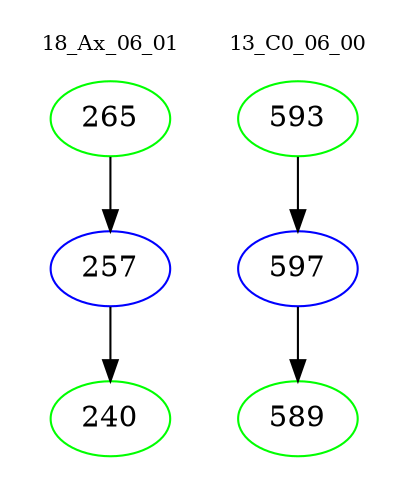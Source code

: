 digraph{
subgraph cluster_0 {
color = white
label = "18_Ax_06_01";
fontsize=10;
T0_265 [label="265", color="green"]
T0_265 -> T0_257 [color="black"]
T0_257 [label="257", color="blue"]
T0_257 -> T0_240 [color="black"]
T0_240 [label="240", color="green"]
}
subgraph cluster_1 {
color = white
label = "13_C0_06_00";
fontsize=10;
T1_593 [label="593", color="green"]
T1_593 -> T1_597 [color="black"]
T1_597 [label="597", color="blue"]
T1_597 -> T1_589 [color="black"]
T1_589 [label="589", color="green"]
}
}
